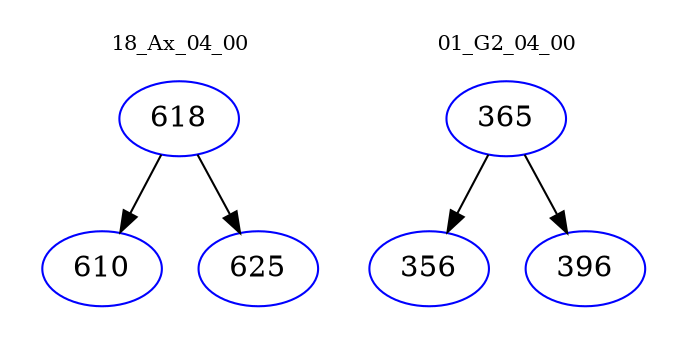 digraph{
subgraph cluster_0 {
color = white
label = "18_Ax_04_00";
fontsize=10;
T0_618 [label="618", color="blue"]
T0_618 -> T0_610 [color="black"]
T0_610 [label="610", color="blue"]
T0_618 -> T0_625 [color="black"]
T0_625 [label="625", color="blue"]
}
subgraph cluster_1 {
color = white
label = "01_G2_04_00";
fontsize=10;
T1_365 [label="365", color="blue"]
T1_365 -> T1_356 [color="black"]
T1_356 [label="356", color="blue"]
T1_365 -> T1_396 [color="black"]
T1_396 [label="396", color="blue"]
}
}

